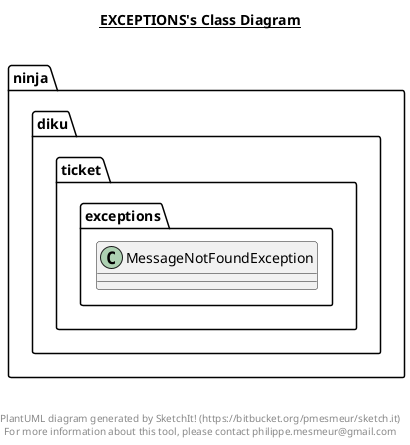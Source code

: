 @startuml

title __EXCEPTIONS's Class Diagram__\n

  namespace ninja.diku.ticket {
    namespace exceptions {
      class ninja.diku.ticket.exceptions.MessageNotFoundException {
      }
    }
  }
  



right footer


PlantUML diagram generated by SketchIt! (https://bitbucket.org/pmesmeur/sketch.it)
For more information about this tool, please contact philippe.mesmeur@gmail.com
endfooter

@enduml
